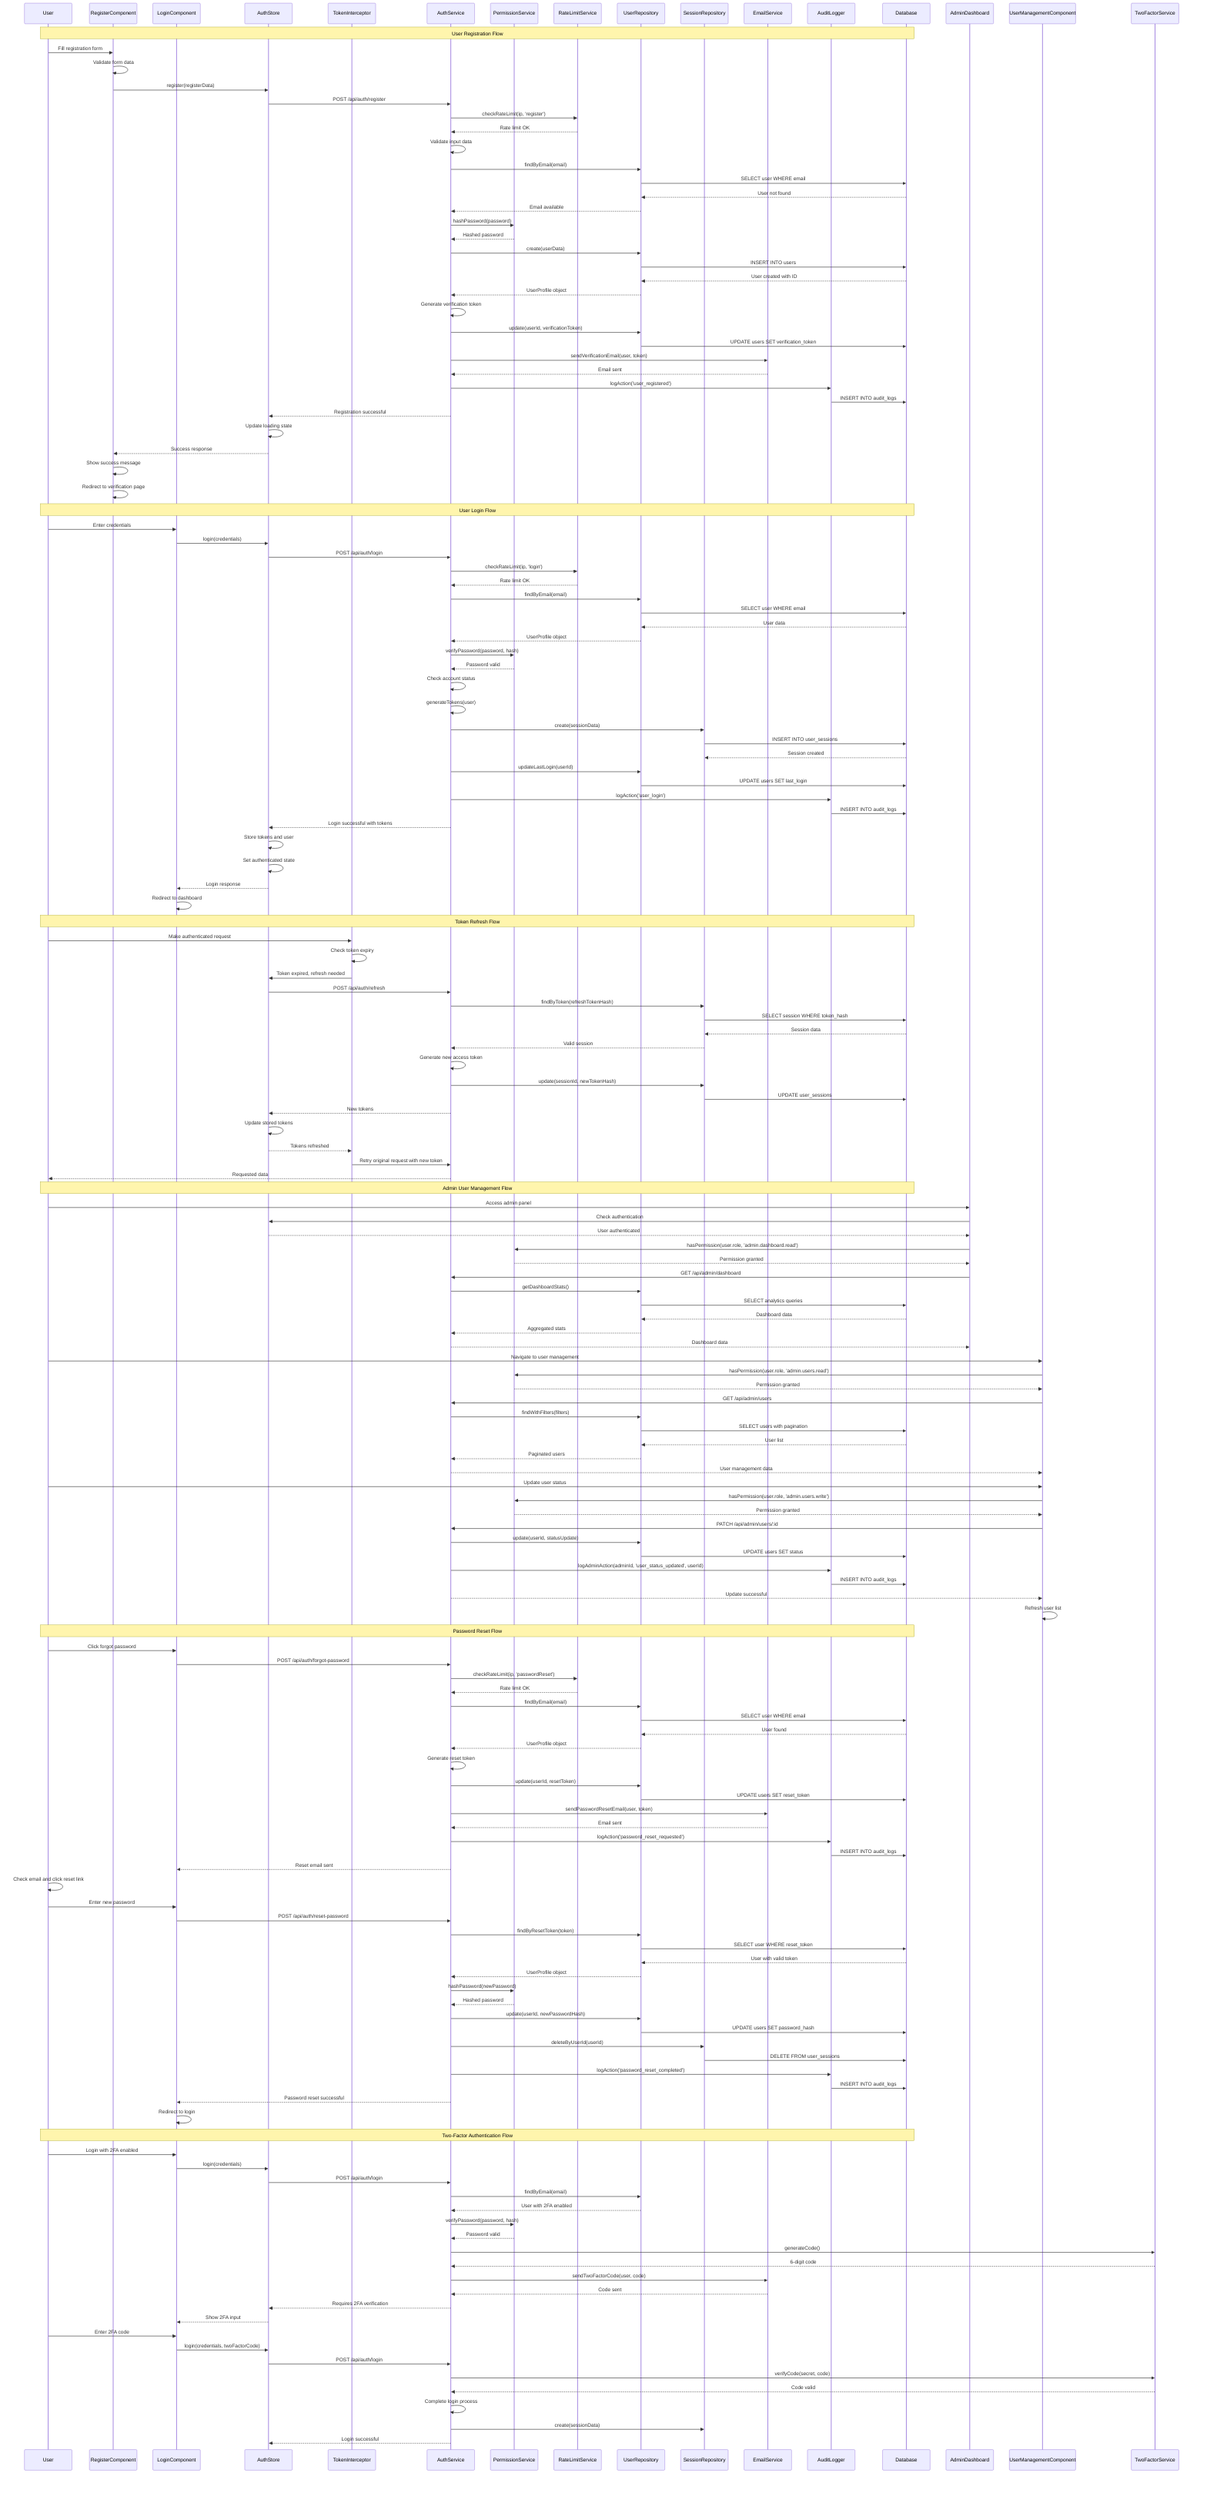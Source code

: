 sequenceDiagram
    participant U as User
    participant RC as RegisterComponent
    participant LC as LoginComponent
    participant AS as AuthStore
    participant TI as TokenInterceptor
    participant AuthAPI as AuthService
    participant PS as PasswordService
    participant RL as RateLimitService
    participant UR as UserRepository
    participant SR as SessionRepository
    participant ES as EmailService
    participant AL as AuditLogger
    participant DB as Database
    
    Note over U, DB: User Registration Flow
    U->>RC: Fill registration form
    RC->>RC: Validate form data
    RC->>AS: register(registerData)
    AS->>AuthAPI: POST /api/auth/register
    AuthAPI->>RL: checkRateLimit(ip, 'register')
    RL-->>AuthAPI: Rate limit OK
    AuthAPI->>AuthAPI: Validate input data
    AuthAPI->>UR: findByEmail(email)
    UR->>DB: SELECT user WHERE email
    DB-->>UR: User not found
    UR-->>AuthAPI: Email available
    AuthAPI->>PS: hashPassword(password)
    PS-->>AuthAPI: Hashed password
    AuthAPI->>UR: create(userData)
    UR->>DB: INSERT INTO users
    DB-->>UR: User created with ID
    UR-->>AuthAPI: UserProfile object
    AuthAPI->>AuthAPI: Generate verification token
    AuthAPI->>UR: update(userId, verificationToken)
    UR->>DB: UPDATE users SET verification_token
    AuthAPI->>ES: sendVerificationEmail(user, token)
    ES-->>AuthAPI: Email sent
    AuthAPI->>AL: logAction('user_registered')
    AL->>DB: INSERT INTO audit_logs
    AuthAPI-->>AS: Registration successful
    AS->>AS: Update loading state
    AS-->>RC: Success response
    RC->>RC: Show success message
    RC->>RC: Redirect to verification page

    Note over U, DB: User Login Flow
    U->>LC: Enter credentials
    LC->>AS: login(credentials)
    AS->>AuthAPI: POST /api/auth/login
    AuthAPI->>RL: checkRateLimit(ip, 'login')
    RL-->>AuthAPI: Rate limit OK
    AuthAPI->>UR: findByEmail(email)
    UR->>DB: SELECT user WHERE email
    DB-->>UR: User data
    UR-->>AuthAPI: UserProfile object
    AuthAPI->>PS: verifyPassword(password, hash)
    PS-->>AuthAPI: Password valid
    AuthAPI->>AuthAPI: Check account status
    AuthAPI->>AuthAPI: generateTokens(user)
    AuthAPI->>SR: create(sessionData)
    SR->>DB: INSERT INTO user_sessions
    DB-->>SR: Session created
    AuthAPI->>UR: updateLastLogin(userId)
    UR->>DB: UPDATE users SET last_login
    AuthAPI->>AL: logAction('user_login')
    AL->>DB: INSERT INTO audit_logs
    AuthAPI-->>AS: Login successful with tokens
    AS->>AS: Store tokens and user
    AS->>AS: Set authenticated state
    AS-->>LC: Login response
    LC->>LC: Redirect to dashboard

    Note over U, DB: Token Refresh Flow
    U->>TI: Make authenticated request
    TI->>TI: Check token expiry
    TI->>AS: Token expired, refresh needed
    AS->>AuthAPI: POST /api/auth/refresh
    AuthAPI->>SR: findByToken(refreshTokenHash)
    SR->>DB: SELECT session WHERE token_hash
    DB-->>SR: Session data
    SR-->>AuthAPI: Valid session
    AuthAPI->>AuthAPI: Generate new access token
    AuthAPI->>SR: update(sessionId, newTokenHash)
    SR->>DB: UPDATE user_sessions
    AuthAPI-->>AS: New tokens
    AS->>AS: Update stored tokens
    AS-->>TI: Tokens refreshed
    TI->>AuthAPI: Retry original request with new token
    AuthAPI-->>U: Requested data

    Note over U, DB: Admin User Management Flow
    participant ADM as AdminDashboard
    participant UMC as UserManagementComponent
    participant PS as PermissionService
    
    U->>ADM: Access admin panel
    ADM->>AS: Check authentication
    AS-->>ADM: User authenticated
    ADM->>PS: hasPermission(user.role, 'admin.dashboard.read')
    PS-->>ADM: Permission granted
    ADM->>AuthAPI: GET /api/admin/dashboard
    AuthAPI->>UR: getDashboardStats()
    UR->>DB: SELECT analytics queries
    DB-->>UR: Dashboard data
    UR-->>AuthAPI: Aggregated stats
    AuthAPI-->>ADM: Dashboard data
    
    U->>UMC: Navigate to user management
    UMC->>PS: hasPermission(user.role, 'admin.users.read')
    PS-->>UMC: Permission granted
    UMC->>AuthAPI: GET /api/admin/users
    AuthAPI->>UR: findWithFilters(filters)
    UR->>DB: SELECT users with pagination
    DB-->>UR: User list
    UR-->>AuthAPI: Paginated users
    AuthAPI-->>UMC: User management data
    
    U->>UMC: Update user status
    UMC->>PS: hasPermission(user.role, 'admin.users.write')
    PS-->>UMC: Permission granted
    UMC->>AuthAPI: PATCH /api/admin/users/:id
    AuthAPI->>UR: update(userId, statusUpdate)
    UR->>DB: UPDATE users SET status
    AuthAPI->>AL: logAdminAction(adminId, 'user_status_updated', userId)
    AL->>DB: INSERT INTO audit_logs
    AuthAPI-->>UMC: Update successful
    UMC->>UMC: Refresh user list

    Note over U, DB: Password Reset Flow
    U->>LC: Click forgot password
    LC->>AuthAPI: POST /api/auth/forgot-password
    AuthAPI->>RL: checkRateLimit(ip, 'passwordReset')
    RL-->>AuthAPI: Rate limit OK
    AuthAPI->>UR: findByEmail(email)
    UR->>DB: SELECT user WHERE email
    DB-->>UR: User found
    UR-->>AuthAPI: UserProfile object
    AuthAPI->>AuthAPI: Generate reset token
    AuthAPI->>UR: update(userId, resetToken)
    UR->>DB: UPDATE users SET reset_token
    AuthAPI->>ES: sendPasswordResetEmail(user, token)
    ES-->>AuthAPI: Email sent
    AuthAPI->>AL: logAction('password_reset_requested')
    AL->>DB: INSERT INTO audit_logs
    AuthAPI-->>LC: Reset email sent
    
    U->>U: Check email and click reset link
    U->>LC: Enter new password
    LC->>AuthAPI: POST /api/auth/reset-password
    AuthAPI->>UR: findByResetToken(token)
    UR->>DB: SELECT user WHERE reset_token
    DB-->>UR: User with valid token
    UR-->>AuthAPI: UserProfile object
    AuthAPI->>PS: hashPassword(newPassword)
    PS-->>AuthAPI: Hashed password
    AuthAPI->>UR: update(userId, newPasswordHash)
    UR->>DB: UPDATE users SET password_hash
    AuthAPI->>SR: deleteByUserId(userId)
    SR->>DB: DELETE FROM user_sessions
    AuthAPI->>AL: logAction('password_reset_completed')
    AL->>DB: INSERT INTO audit_logs
    AuthAPI-->>LC: Password reset successful
    LC->>LC: Redirect to login

    Note over U, DB: Two-Factor Authentication Flow
    participant TFS as TwoFactorService
    
    U->>LC: Login with 2FA enabled
    LC->>AS: login(credentials)
    AS->>AuthAPI: POST /api/auth/login
    AuthAPI->>UR: findByEmail(email)
    UR-->>AuthAPI: User with 2FA enabled
    AuthAPI->>PS: verifyPassword(password, hash)
    PS-->>AuthAPI: Password valid
    AuthAPI->>TFS: generateCode()
    TFS-->>AuthAPI: 6-digit code
    AuthAPI->>ES: sendTwoFactorCode(user, code)
    ES-->>AuthAPI: Code sent
    AuthAPI-->>AS: Requires 2FA verification
    AS-->>LC: Show 2FA input
    U->>LC: Enter 2FA code
    LC->>AS: login(credentials, twoFactorCode)
    AS->>AuthAPI: POST /api/auth/login
    AuthAPI->>TFS: verifyCode(secret, code)
    TFS-->>AuthAPI: Code valid
    AuthAPI->>AuthAPI: Complete login process
    AuthAPI->>SR: create(sessionData)
    AuthAPI-->>AS: Login successful